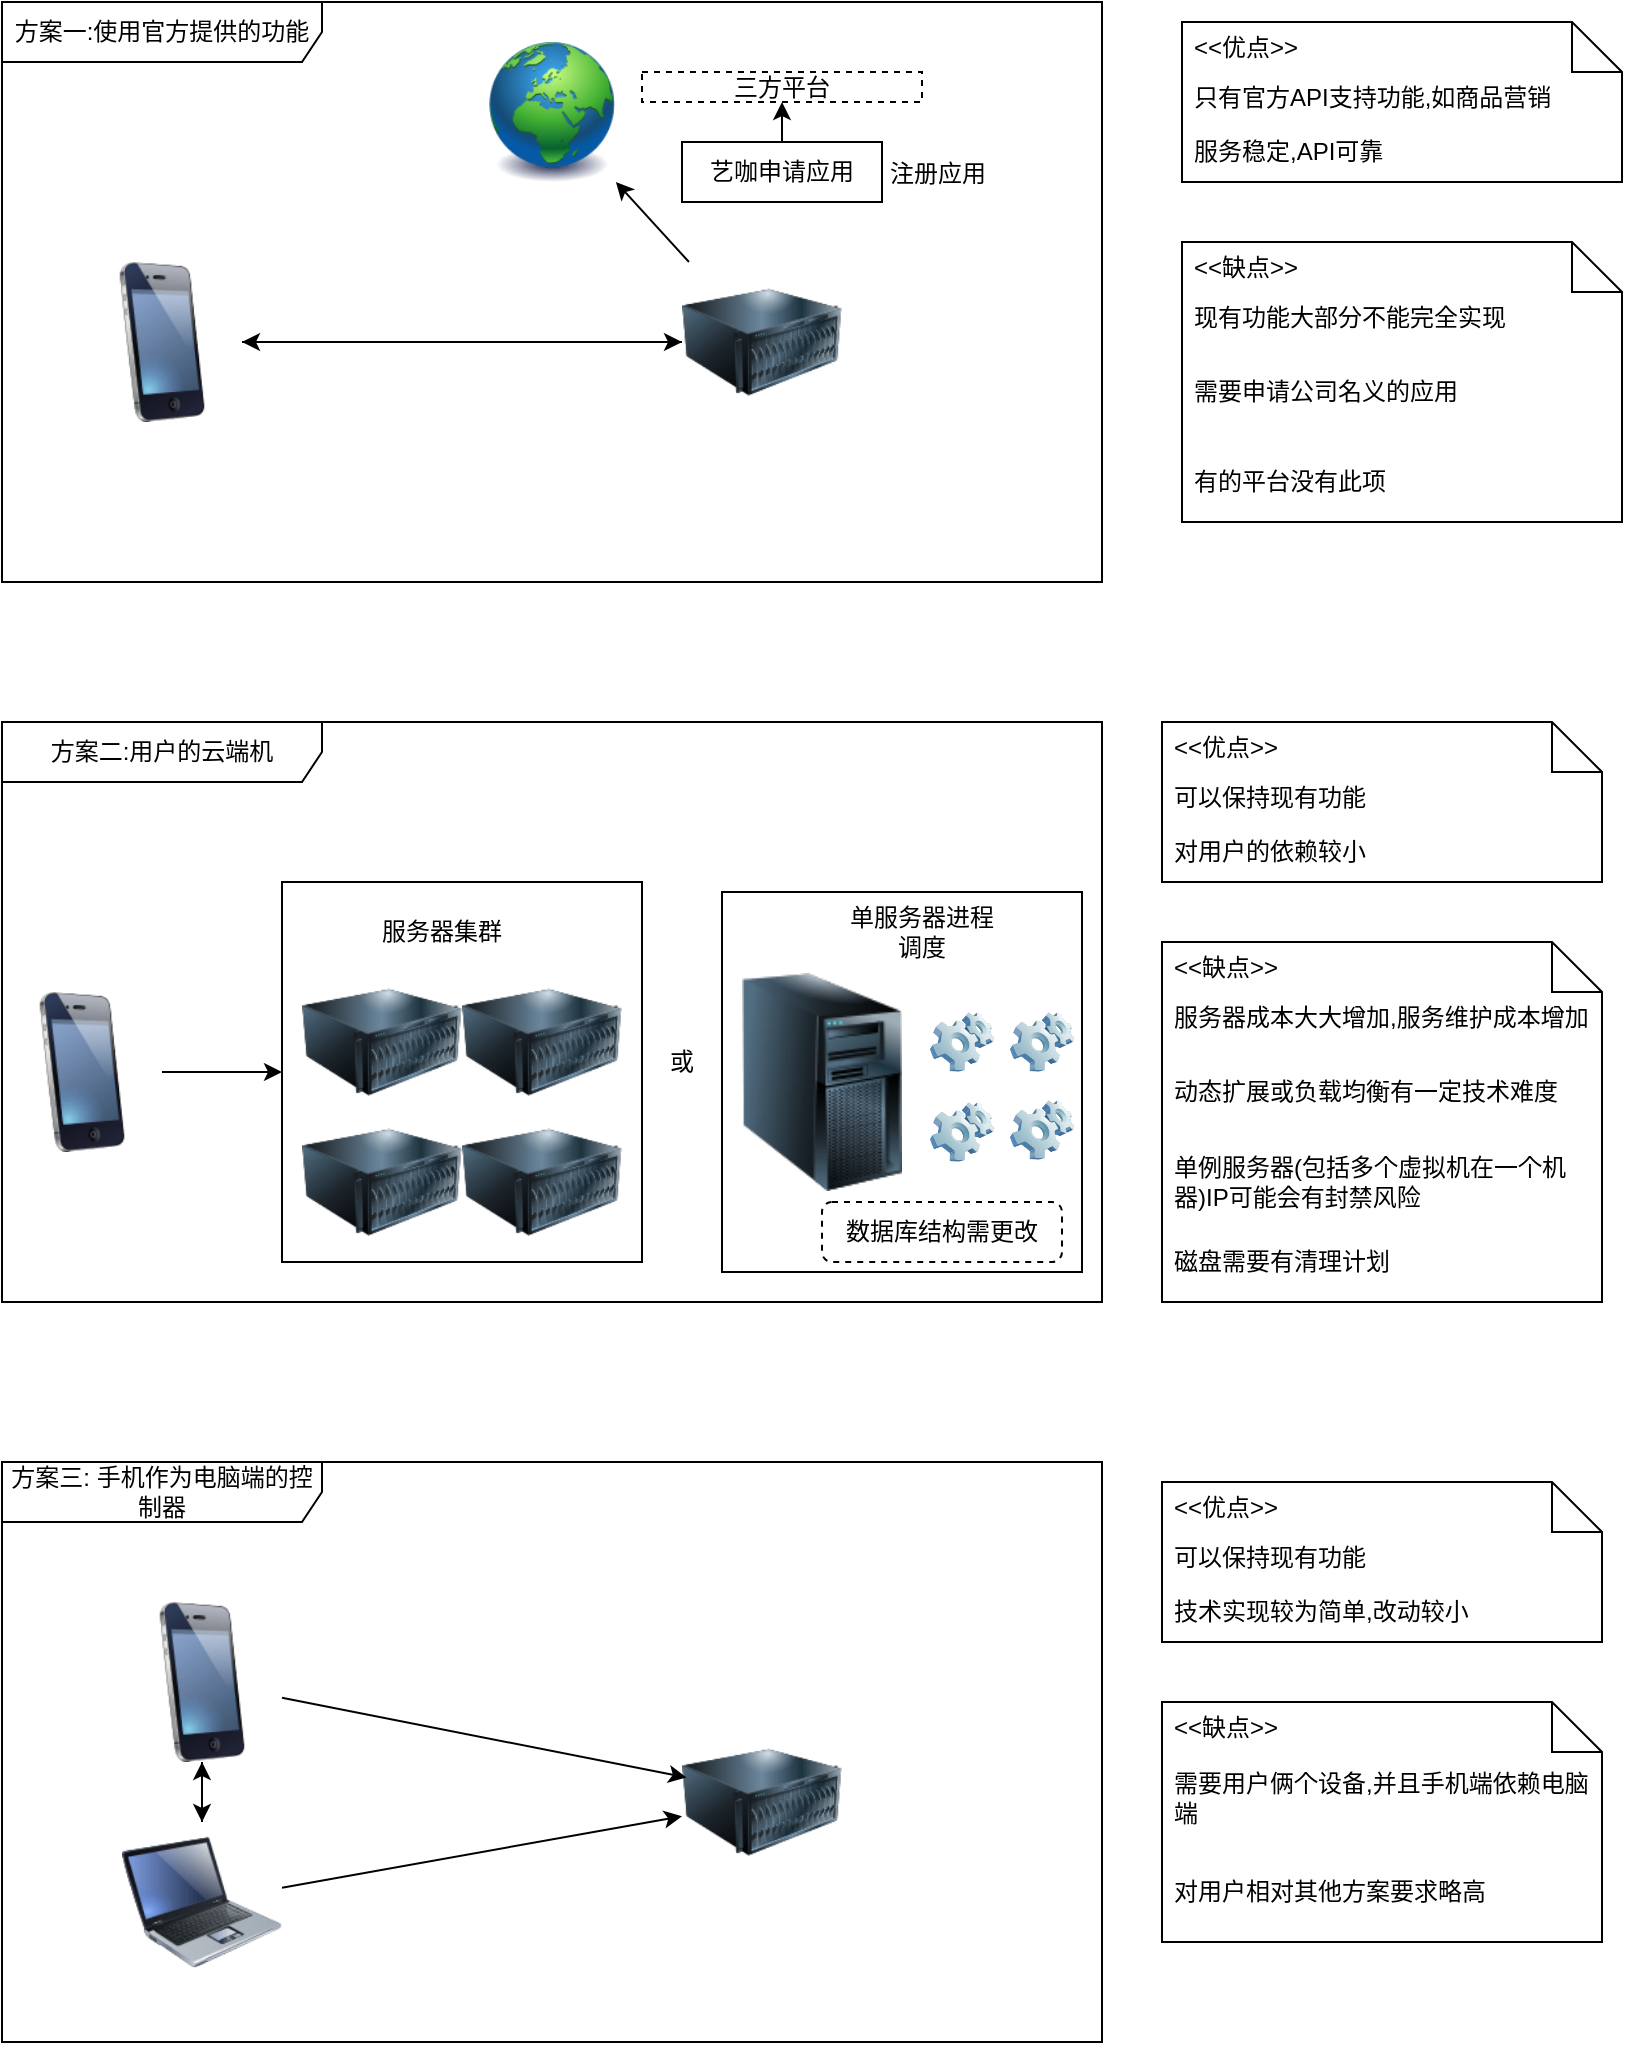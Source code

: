 <mxfile>
    <diagram id="vgJGdJTPr_Vq3iFxMCnF" name="第 1 页">
        <mxGraphModel dx="3291" dy="2014" grid="1" gridSize="10" guides="1" tooltips="1" connect="1" arrows="1" fold="1" page="1" pageScale="1" pageWidth="1654" pageHeight="1169" math="0" shadow="0">
            <root>
                <mxCell id="0"/>
                <mxCell id="1" parent="0"/>
                <mxCell id="2" value="方案一:使用官方提供的功能" style="shape=umlFrame;whiteSpace=wrap;html=1;pointerEvents=0;recursiveResize=0;container=1;collapsible=0;width=160;" vertex="1" parent="1">
                    <mxGeometry x="50" y="20" width="550" height="290" as="geometry"/>
                </mxCell>
                <mxCell id="48" style="edgeStyle=none;html=1;" edge="1" parent="2" source="3" target="4">
                    <mxGeometry relative="1" as="geometry"/>
                </mxCell>
                <mxCell id="3" value="" style="image;html=1;image=img/lib/clip_art/telecommunication/iPhone_128x128.png" vertex="1" parent="2">
                    <mxGeometry x="40" y="130" width="80" height="80" as="geometry"/>
                </mxCell>
                <mxCell id="49" style="edgeStyle=none;html=1;" edge="1" parent="2" source="4" target="3">
                    <mxGeometry relative="1" as="geometry"/>
                </mxCell>
                <mxCell id="51" style="edgeStyle=none;html=1;" edge="1" parent="2" source="4" target="5">
                    <mxGeometry relative="1" as="geometry"/>
                </mxCell>
                <mxCell id="4" value="" style="image;html=1;image=img/lib/clip_art/computers/Server_128x128.png" vertex="1" parent="2">
                    <mxGeometry x="340" y="130" width="80" height="80" as="geometry"/>
                </mxCell>
                <mxCell id="5" value="" style="image;html=1;image=img/lib/clip_art/general/Earth_globe_128x128.png" vertex="1" parent="2">
                    <mxGeometry x="242.5" y="20" width="65" height="70" as="geometry"/>
                </mxCell>
                <mxCell id="43" value="三方平台" style="fontStyle=0;dashed=1;html=1;whiteSpace=wrap;" vertex="1" parent="2">
                    <mxGeometry x="320" y="35" width="140" height="15" as="geometry"/>
                </mxCell>
                <mxCell id="46" value="" style="edgeStyle=none;html=1;" edge="1" parent="2" source="45" target="43">
                    <mxGeometry relative="1" as="geometry"/>
                </mxCell>
                <mxCell id="45" value="注册应用" style="fontStyle=0;labelPosition=right;verticalLabelPosition=middle;align=left;verticalAlign=middle;spacingLeft=2;" vertex="1" parent="2">
                    <mxGeometry x="340" y="70" width="100" height="30" as="geometry"/>
                </mxCell>
                <mxCell id="50" value="艺咖申请应用" style="text;html=1;align=center;verticalAlign=middle;whiteSpace=wrap;rounded=0;" vertex="1" parent="2">
                    <mxGeometry x="350" y="70" width="80" height="30" as="geometry"/>
                </mxCell>
                <mxCell id="10" value="方案二:用户的云端机" style="shape=umlFrame;whiteSpace=wrap;html=1;pointerEvents=0;recursiveResize=0;container=1;collapsible=0;width=160;" vertex="1" parent="1">
                    <mxGeometry x="50" y="380" width="550" height="290" as="geometry"/>
                </mxCell>
                <mxCell id="67" style="edgeStyle=none;html=1;" edge="1" parent="10" source="11" target="53">
                    <mxGeometry relative="1" as="geometry"/>
                </mxCell>
                <mxCell id="11" value="" style="image;html=1;image=img/lib/clip_art/telecommunication/iPhone_128x128.png" vertex="1" parent="10">
                    <mxGeometry y="135" width="80" height="80" as="geometry"/>
                </mxCell>
                <mxCell id="53" value="" style="rounded=0;whiteSpace=wrap;html=1;" vertex="1" parent="10">
                    <mxGeometry x="140" y="80" width="180" height="190" as="geometry"/>
                </mxCell>
                <mxCell id="12" value="" style="image;html=1;image=img/lib/clip_art/computers/Server_128x128.png" vertex="1" parent="10">
                    <mxGeometry x="150" y="120" width="80" height="80" as="geometry"/>
                </mxCell>
                <mxCell id="18" value="" style="image;html=1;image=img/lib/clip_art/computers/Server_128x128.png" vertex="1" parent="10">
                    <mxGeometry x="230" y="120" width="80" height="80" as="geometry"/>
                </mxCell>
                <mxCell id="19" value="" style="image;html=1;image=img/lib/clip_art/computers/Server_128x128.png" vertex="1" parent="10">
                    <mxGeometry x="150" y="190" width="80" height="80" as="geometry"/>
                </mxCell>
                <mxCell id="20" value="" style="image;html=1;image=img/lib/clip_art/computers/Server_128x128.png" vertex="1" parent="10">
                    <mxGeometry x="230" y="190" width="80" height="80" as="geometry"/>
                </mxCell>
                <mxCell id="64" value="" style="rounded=0;whiteSpace=wrap;html=1;" vertex="1" parent="10">
                    <mxGeometry x="360" y="85" width="180" height="190" as="geometry"/>
                </mxCell>
                <mxCell id="21" value="" style="image;html=1;image=img/lib/clip_art/computers/Server_Tower_128x128.png" vertex="1" parent="10">
                    <mxGeometry x="370" y="70" width="80" height="220" as="geometry"/>
                </mxCell>
                <mxCell id="54" value="服务器集群" style="text;html=1;align=center;verticalAlign=middle;whiteSpace=wrap;rounded=0;" vertex="1" parent="10">
                    <mxGeometry x="180" y="90" width="80" height="30" as="geometry"/>
                </mxCell>
                <mxCell id="59" value="" style="image;html=1;image=img/lib/clip_art/computers/Software_128x128.png" vertex="1" parent="10">
                    <mxGeometry x="460" y="145" width="40" height="30" as="geometry"/>
                </mxCell>
                <mxCell id="62" value="" style="image;html=1;image=img/lib/clip_art/computers/Software_128x128.png" vertex="1" parent="10">
                    <mxGeometry x="460" y="190" width="40" height="30" as="geometry"/>
                </mxCell>
                <mxCell id="61" value="" style="image;html=1;image=img/lib/clip_art/computers/Software_128x128.png" vertex="1" parent="10">
                    <mxGeometry x="500" y="145" width="40" height="30" as="geometry"/>
                </mxCell>
                <mxCell id="60" value="" style="image;html=1;image=img/lib/clip_art/computers/Software_128x128.png" vertex="1" parent="10">
                    <mxGeometry x="500" y="189" width="40" height="30" as="geometry"/>
                </mxCell>
                <mxCell id="63" value="或" style="text;html=1;align=center;verticalAlign=middle;whiteSpace=wrap;rounded=0;" vertex="1" parent="10">
                    <mxGeometry x="310" y="155" width="60" height="30" as="geometry"/>
                </mxCell>
                <mxCell id="65" value="单服务器进程调度" style="text;html=1;align=center;verticalAlign=middle;whiteSpace=wrap;rounded=0;" vertex="1" parent="10">
                    <mxGeometry x="420" y="90" width="80" height="30" as="geometry"/>
                </mxCell>
                <mxCell id="66" value="数据库结构需更改" style="html=1;align=center;verticalAlign=middle;rounded=1;absoluteArcSize=1;arcSize=10;dashed=1;whiteSpace=wrap;" vertex="1" parent="10">
                    <mxGeometry x="410" y="240" width="120" height="30" as="geometry"/>
                </mxCell>
                <mxCell id="14" value="方案三: 手机作为电脑端的控制器" style="shape=umlFrame;whiteSpace=wrap;html=1;pointerEvents=0;recursiveResize=0;container=1;collapsible=0;width=160;" vertex="1" parent="1">
                    <mxGeometry x="50" y="750" width="550" height="290" as="geometry"/>
                </mxCell>
                <mxCell id="90" style="edgeStyle=none;html=1;" edge="1" parent="14" source="15" target="22">
                    <mxGeometry relative="1" as="geometry"/>
                </mxCell>
                <mxCell id="15" value="" style="image;html=1;image=img/lib/clip_art/telecommunication/iPhone_128x128.png" vertex="1" parent="14">
                    <mxGeometry x="60" y="70" width="80" height="80" as="geometry"/>
                </mxCell>
                <mxCell id="16" value="" style="image;html=1;image=img/lib/clip_art/computers/Server_128x128.png" vertex="1" parent="14">
                    <mxGeometry x="340" y="130" width="80" height="80" as="geometry"/>
                </mxCell>
                <mxCell id="88" style="edgeStyle=none;html=1;" edge="1" parent="14" source="22" target="16">
                    <mxGeometry relative="1" as="geometry"/>
                </mxCell>
                <mxCell id="89" style="edgeStyle=none;html=1;" edge="1" parent="14" source="22" target="15">
                    <mxGeometry relative="1" as="geometry"/>
                </mxCell>
                <mxCell id="22" value="" style="image;html=1;image=img/lib/clip_art/computers/Laptop_128x128.png" vertex="1" parent="14">
                    <mxGeometry x="60" y="180" width="80" height="80" as="geometry"/>
                </mxCell>
                <mxCell id="87" style="edgeStyle=none;html=1;entryX=0.028;entryY=0.347;entryDx=0;entryDy=0;entryPerimeter=0;" edge="1" parent="14" source="15" target="16">
                    <mxGeometry relative="1" as="geometry"/>
                </mxCell>
                <mxCell id="32" value="" style="shape=note2;size=25;childLayout=stackLayout;horizontalStack=0;resizeParent=1;resizeParentMax=0;resizeLast=0;collapsible=0;marginBottom=0;html=1;container=1;" vertex="1" parent="1">
                    <mxGeometry x="640" y="30" width="220" height="80" as="geometry"/>
                </mxCell>
                <mxCell id="33" value="&amp;lt;&amp;lt;优点&amp;gt;&amp;gt;" style="text;html=1;strokeColor=none;fillColor=none;align=left;verticalAlign=middle;spacingLeft=4;spacingRight=4;overflow=hidden;rotatable=0;points=[[0,0.5],[1,0.5]];portConstraint=eastwest;whiteSpace=wrap;" vertex="1" parent="32">
                    <mxGeometry width="220" height="25" as="geometry"/>
                </mxCell>
                <mxCell id="34" value="只有官方API支持功能,如商品营销" style="text;html=1;strokeColor=none;fillColor=none;align=left;verticalAlign=middle;spacingLeft=4;spacingRight=4;overflow=hidden;rotatable=0;points=[[0,0.5],[1,0.5]];portConstraint=eastwest;whiteSpace=wrap;" vertex="1" parent="32">
                    <mxGeometry y="25" width="220" height="25" as="geometry"/>
                </mxCell>
                <mxCell id="35" value="服务稳定,API可靠" style="text;html=1;strokeColor=none;fillColor=none;align=left;verticalAlign=middle;spacingLeft=4;spacingRight=4;overflow=hidden;rotatable=0;points=[[0,0.5],[1,0.5]];portConstraint=eastwest;whiteSpace=wrap;" vertex="1" parent="32">
                    <mxGeometry y="50" width="220" height="30" as="geometry"/>
                </mxCell>
                <mxCell id="37" value="" style="shape=note2;size=25;childLayout=stackLayout;horizontalStack=0;resizeParent=1;resizeParentMax=0;resizeLast=0;collapsible=0;marginBottom=0;html=1;container=1;" vertex="1" parent="1">
                    <mxGeometry x="640" y="140" width="220" height="140" as="geometry"/>
                </mxCell>
                <mxCell id="38" value="&amp;lt;&amp;lt;缺点&amp;gt;&amp;gt;" style="text;html=1;strokeColor=none;fillColor=none;align=left;verticalAlign=middle;spacingLeft=4;spacingRight=4;overflow=hidden;rotatable=0;points=[[0,0.5],[1,0.5]];portConstraint=eastwest;whiteSpace=wrap;" vertex="1" parent="37">
                    <mxGeometry width="220" height="25" as="geometry"/>
                </mxCell>
                <mxCell id="39" value="现有功能大部分不能完全实现" style="text;html=1;strokeColor=none;fillColor=none;align=left;verticalAlign=middle;spacingLeft=4;spacingRight=4;overflow=hidden;rotatable=0;points=[[0,0.5],[1,0.5]];portConstraint=eastwest;whiteSpace=wrap;" vertex="1" parent="37">
                    <mxGeometry y="25" width="220" height="25" as="geometry"/>
                </mxCell>
                <mxCell id="40" value="需要申请公司名义的应用" style="text;html=1;strokeColor=none;fillColor=none;align=left;verticalAlign=middle;spacingLeft=4;spacingRight=4;overflow=hidden;rotatable=0;points=[[0,0.5],[1,0.5]];portConstraint=eastwest;whiteSpace=wrap;" vertex="1" parent="37">
                    <mxGeometry y="50" width="220" height="50" as="geometry"/>
                </mxCell>
                <mxCell id="42" value="有的平台没有此项" style="text;html=1;strokeColor=none;fillColor=none;align=left;verticalAlign=middle;spacingLeft=4;spacingRight=4;overflow=hidden;rotatable=0;points=[[0,0.5],[1,0.5]];portConstraint=eastwest;whiteSpace=wrap;" vertex="1" parent="37">
                    <mxGeometry y="100" width="220" height="40" as="geometry"/>
                </mxCell>
                <mxCell id="68" value="" style="shape=note2;size=25;childLayout=stackLayout;horizontalStack=0;resizeParent=1;resizeParentMax=0;resizeLast=0;collapsible=0;marginBottom=0;html=1;container=1;" vertex="1" parent="1">
                    <mxGeometry x="630" y="380" width="220" height="80" as="geometry"/>
                </mxCell>
                <mxCell id="69" value="&amp;lt;&amp;lt;优点&amp;gt;&amp;gt;" style="text;html=1;strokeColor=none;fillColor=none;align=left;verticalAlign=middle;spacingLeft=4;spacingRight=4;overflow=hidden;rotatable=0;points=[[0,0.5],[1,0.5]];portConstraint=eastwest;whiteSpace=wrap;" vertex="1" parent="68">
                    <mxGeometry width="220" height="25" as="geometry"/>
                </mxCell>
                <mxCell id="70" value="可以保持现有功能" style="text;html=1;strokeColor=none;fillColor=none;align=left;verticalAlign=middle;spacingLeft=4;spacingRight=4;overflow=hidden;rotatable=0;points=[[0,0.5],[1,0.5]];portConstraint=eastwest;whiteSpace=wrap;" vertex="1" parent="68">
                    <mxGeometry y="25" width="220" height="25" as="geometry"/>
                </mxCell>
                <mxCell id="71" value="对用户的依赖较小" style="text;html=1;strokeColor=none;fillColor=none;align=left;verticalAlign=middle;spacingLeft=4;spacingRight=4;overflow=hidden;rotatable=0;points=[[0,0.5],[1,0.5]];portConstraint=eastwest;whiteSpace=wrap;" vertex="1" parent="68">
                    <mxGeometry y="50" width="220" height="30" as="geometry"/>
                </mxCell>
                <mxCell id="72" value="" style="shape=note2;size=25;childLayout=stackLayout;horizontalStack=0;resizeParent=1;resizeParentMax=0;resizeLast=0;collapsible=0;marginBottom=0;html=1;container=1;" vertex="1" parent="1">
                    <mxGeometry x="630" y="490" width="220" height="180" as="geometry"/>
                </mxCell>
                <mxCell id="73" value="&amp;lt;&amp;lt;缺点&amp;gt;&amp;gt;" style="text;html=1;strokeColor=none;fillColor=none;align=left;verticalAlign=middle;spacingLeft=4;spacingRight=4;overflow=hidden;rotatable=0;points=[[0,0.5],[1,0.5]];portConstraint=eastwest;whiteSpace=wrap;" vertex="1" parent="72">
                    <mxGeometry width="220" height="25" as="geometry"/>
                </mxCell>
                <mxCell id="74" value="服务器成本大大增加,服务维护成本增加" style="text;html=1;strokeColor=none;fillColor=none;align=left;verticalAlign=middle;spacingLeft=4;spacingRight=4;overflow=hidden;rotatable=0;points=[[0,0.5],[1,0.5]];portConstraint=eastwest;whiteSpace=wrap;" vertex="1" parent="72">
                    <mxGeometry y="25" width="220" height="25" as="geometry"/>
                </mxCell>
                <mxCell id="75" value="动态扩展或负载均衡有一定技术难度" style="text;html=1;strokeColor=none;fillColor=none;align=left;verticalAlign=middle;spacingLeft=4;spacingRight=4;overflow=hidden;rotatable=0;points=[[0,0.5],[1,0.5]];portConstraint=eastwest;whiteSpace=wrap;" vertex="1" parent="72">
                    <mxGeometry y="50" width="220" height="50" as="geometry"/>
                </mxCell>
                <mxCell id="76" value="单例服务器(包括多个虚拟机在一个机器)IP可能会有封禁风险" style="text;html=1;strokeColor=none;fillColor=none;align=left;verticalAlign=middle;spacingLeft=4;spacingRight=4;overflow=hidden;rotatable=0;points=[[0,0.5],[1,0.5]];portConstraint=eastwest;whiteSpace=wrap;" vertex="1" parent="72">
                    <mxGeometry y="100" width="220" height="40" as="geometry"/>
                </mxCell>
                <mxCell id="77" value="磁盘需要有清理计划" style="text;html=1;strokeColor=none;fillColor=none;align=left;verticalAlign=middle;spacingLeft=4;spacingRight=4;overflow=hidden;rotatable=0;points=[[0,0.5],[1,0.5]];portConstraint=eastwest;whiteSpace=wrap;" vertex="1" parent="72">
                    <mxGeometry y="140" width="220" height="40" as="geometry"/>
                </mxCell>
                <mxCell id="78" value="" style="shape=note2;size=25;childLayout=stackLayout;horizontalStack=0;resizeParent=1;resizeParentMax=0;resizeLast=0;collapsible=0;marginBottom=0;html=1;container=1;" vertex="1" parent="1">
                    <mxGeometry x="630" y="760" width="220" height="80" as="geometry"/>
                </mxCell>
                <mxCell id="79" value="&amp;lt;&amp;lt;优点&amp;gt;&amp;gt;" style="text;html=1;strokeColor=none;fillColor=none;align=left;verticalAlign=middle;spacingLeft=4;spacingRight=4;overflow=hidden;rotatable=0;points=[[0,0.5],[1,0.5]];portConstraint=eastwest;whiteSpace=wrap;" vertex="1" parent="78">
                    <mxGeometry width="220" height="25" as="geometry"/>
                </mxCell>
                <mxCell id="80" value="可以保持现有功能" style="text;html=1;strokeColor=none;fillColor=none;align=left;verticalAlign=middle;spacingLeft=4;spacingRight=4;overflow=hidden;rotatable=0;points=[[0,0.5],[1,0.5]];portConstraint=eastwest;whiteSpace=wrap;" vertex="1" parent="78">
                    <mxGeometry y="25" width="220" height="25" as="geometry"/>
                </mxCell>
                <mxCell id="81" value="技术实现较为简单,改动较小" style="text;html=1;strokeColor=none;fillColor=none;align=left;verticalAlign=middle;spacingLeft=4;spacingRight=4;overflow=hidden;rotatable=0;points=[[0,0.5],[1,0.5]];portConstraint=eastwest;whiteSpace=wrap;" vertex="1" parent="78">
                    <mxGeometry y="50" width="220" height="30" as="geometry"/>
                </mxCell>
                <mxCell id="82" value="" style="shape=note2;size=25;childLayout=stackLayout;horizontalStack=0;resizeParent=1;resizeParentMax=0;resizeLast=0;collapsible=0;marginBottom=0;html=1;container=1;" vertex="1" parent="1">
                    <mxGeometry x="630" y="870" width="220" height="120" as="geometry"/>
                </mxCell>
                <mxCell id="83" value="&amp;lt;&amp;lt;缺点&amp;gt;&amp;gt;" style="text;html=1;strokeColor=none;fillColor=none;align=left;verticalAlign=middle;spacingLeft=4;spacingRight=4;overflow=hidden;rotatable=0;points=[[0,0.5],[1,0.5]];portConstraint=eastwest;whiteSpace=wrap;" vertex="1" parent="82">
                    <mxGeometry width="220" height="25" as="geometry"/>
                </mxCell>
                <mxCell id="84" value="需要用户俩个设备,并且手机端依赖电脑端" style="text;html=1;strokeColor=none;fillColor=none;align=left;verticalAlign=middle;spacingLeft=4;spacingRight=4;overflow=hidden;rotatable=0;points=[[0,0.5],[1,0.5]];portConstraint=eastwest;whiteSpace=wrap;" vertex="1" parent="82">
                    <mxGeometry y="25" width="220" height="45" as="geometry"/>
                </mxCell>
                <mxCell id="85" value="对用户相对其他方案要求略高" style="text;html=1;strokeColor=none;fillColor=none;align=left;verticalAlign=middle;spacingLeft=4;spacingRight=4;overflow=hidden;rotatable=0;points=[[0,0.5],[1,0.5]];portConstraint=eastwest;whiteSpace=wrap;" vertex="1" parent="82">
                    <mxGeometry y="70" width="220" height="50" as="geometry"/>
                </mxCell>
            </root>
        </mxGraphModel>
    </diagram>
</mxfile>